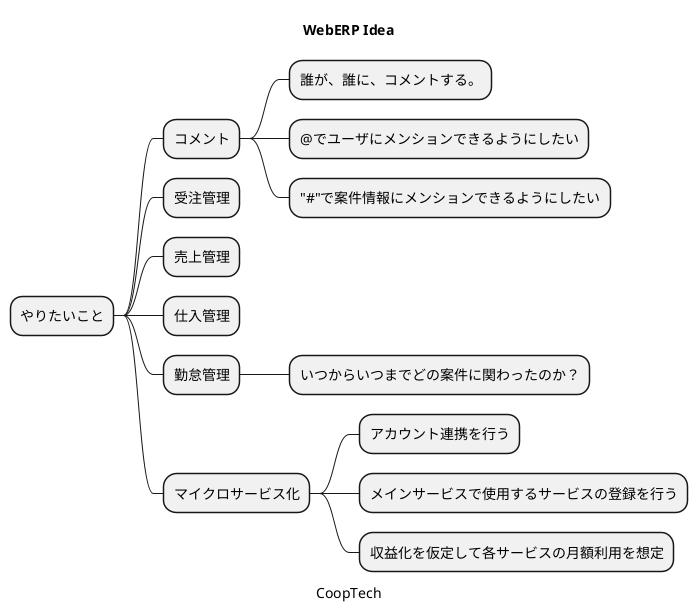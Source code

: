 @startmindmap
'https://plantuml.com/mindmap-diagram

caption CoopTech
title WebERP Idea

* やりたいこと
** コメント
*** 誰が、誰に、コメントする。
*** @でユーザにメンションできるようにしたい
*** "#"で案件情報にメンションできるようにしたい
** 受注管理
** 売上管理
** 仕入管理
** 勤怠管理
*** いつからいつまでどの案件に関わったのか？
** マイクロサービス化
*** アカウント連携を行う
*** メインサービスで使用するサービスの登録を行う
*** 収益化を仮定して各サービスの月額利用を想定

@endmindmap
